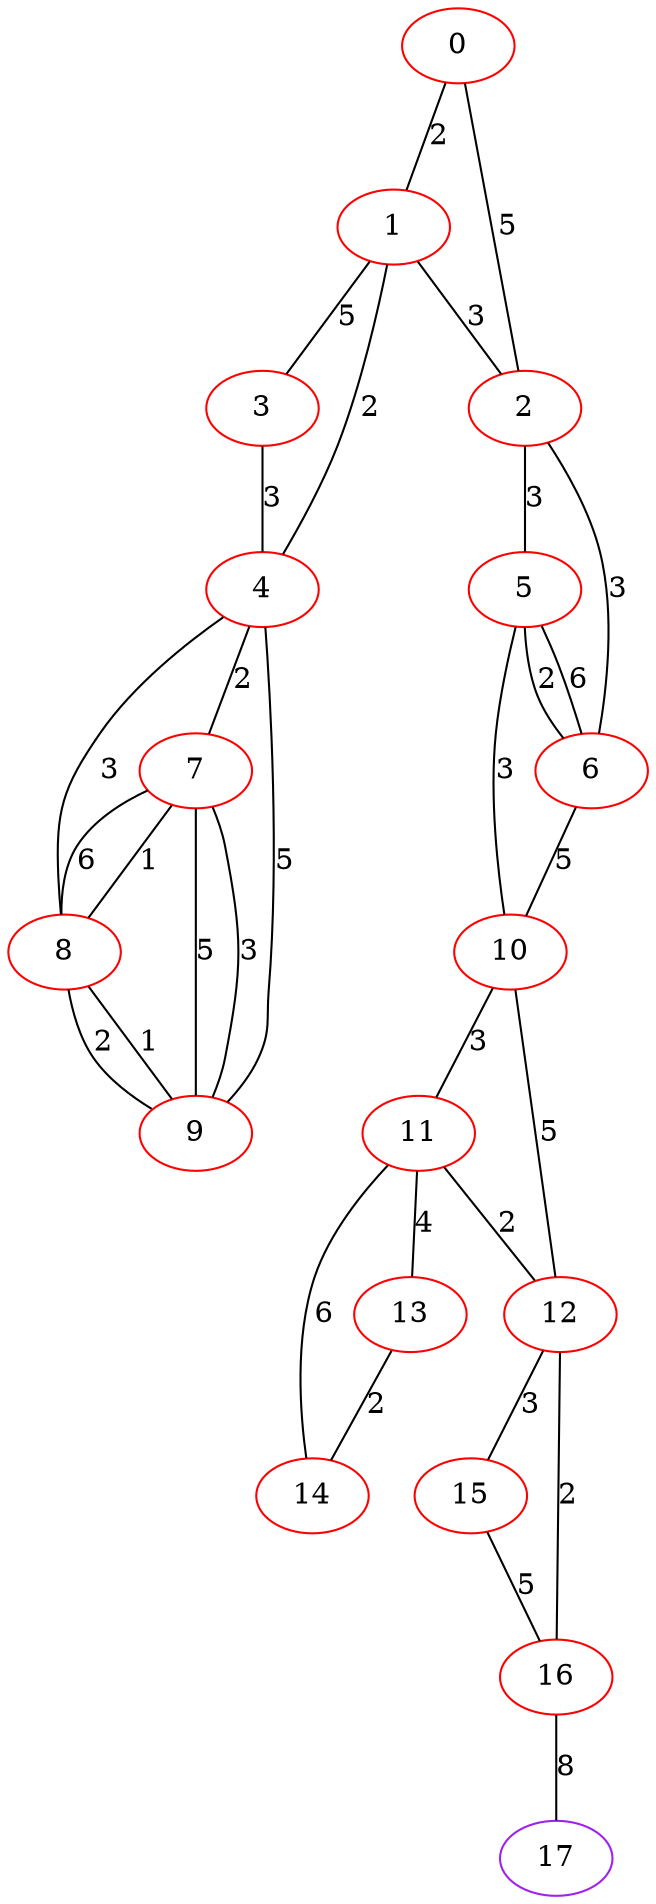 graph "" {
0 [color=red, weight=1];
1 [color=red, weight=1];
2 [color=red, weight=1];
3 [color=red, weight=1];
4 [color=red, weight=1];
5 [color=red, weight=1];
6 [color=red, weight=1];
7 [color=red, weight=1];
8 [color=red, weight=1];
9 [color=red, weight=1];
10 [color=red, weight=1];
11 [color=red, weight=1];
12 [color=red, weight=1];
13 [color=red, weight=1];
14 [color=red, weight=1];
15 [color=red, weight=1];
16 [color=red, weight=1];
17 [color=purple, weight=4];
0 -- 1  [key=0, label=2];
0 -- 2  [key=0, label=5];
1 -- 2  [key=0, label=3];
1 -- 3  [key=0, label=5];
1 -- 4  [key=0, label=2];
2 -- 5  [key=0, label=3];
2 -- 6  [key=0, label=3];
3 -- 4  [key=0, label=3];
4 -- 8  [key=0, label=3];
4 -- 9  [key=0, label=5];
4 -- 7  [key=0, label=2];
5 -- 10  [key=0, label=3];
5 -- 6  [key=0, label=2];
5 -- 6  [key=1, label=6];
6 -- 10  [key=0, label=5];
7 -- 8  [key=0, label=6];
7 -- 8  [key=1, label=1];
7 -- 9  [key=0, label=5];
7 -- 9  [key=1, label=3];
8 -- 9  [key=0, label=1];
8 -- 9  [key=1, label=2];
10 -- 11  [key=0, label=3];
10 -- 12  [key=0, label=5];
11 -- 12  [key=0, label=2];
11 -- 13  [key=0, label=4];
11 -- 14  [key=0, label=6];
12 -- 16  [key=0, label=2];
12 -- 15  [key=0, label=3];
13 -- 14  [key=0, label=2];
15 -- 16  [key=0, label=5];
16 -- 17  [key=0, label=8];
}
